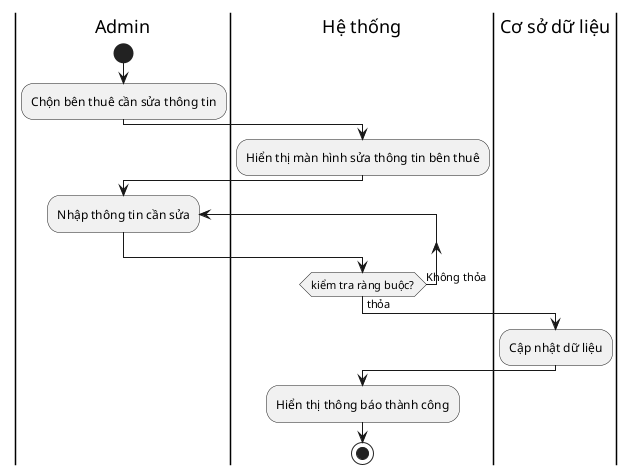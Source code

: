 @startuml
|Admin|
start
:Chộn bên thuê cần sửa thông tin;
|Hệ thống|
:Hiển thị màn hình sửa thông tin bên thuê;
|Admin|
repeat :Nhập thông tin cần sửa;
|Hệ thống|
repeat while (kiểm tra ràng buộc?) is (Không thỏa) not (thỏa)
|Cơ sở dữ liệu|
:Cập nhật dữ liệu;
|Hệ thống|
:Hiển thị thông báo thành công;
stop
@enduml